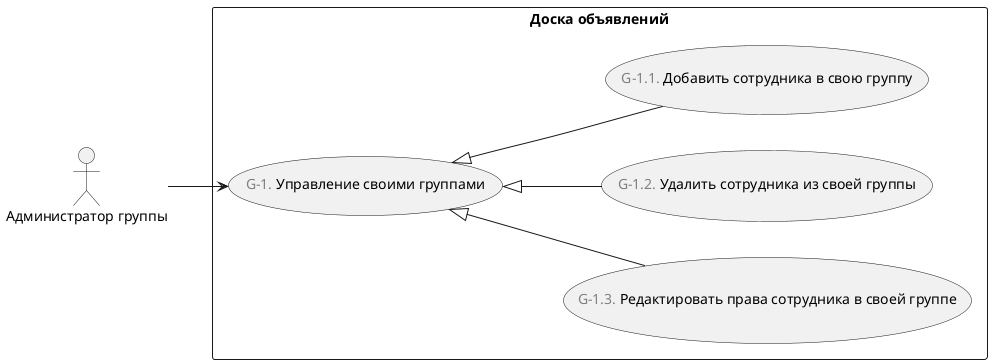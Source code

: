 ﻿@startuml
'https://plantuml.com/use-case-diagram

left to right direction 

:Администратор группы: as groupAdmin

rectangle "Доска объявлений" {
    (<font color="gray">G-1.</font> Управление своими группами) as manage_owning_groups

    groupAdmin --> manage_owning_groups
    manage_owning_groups <|-- (<font color="gray">G-1.3.</font> Редактировать права сотрудника в своей группе)
    manage_owning_groups <|-- (<font color="gray">G-1.2.</font> Удалить сотрудника из своей группы)
    manage_owning_groups <|-- (<font color="gray">G-1.1.</font> Добавить сотрудника в свою группу)
}

@enduml